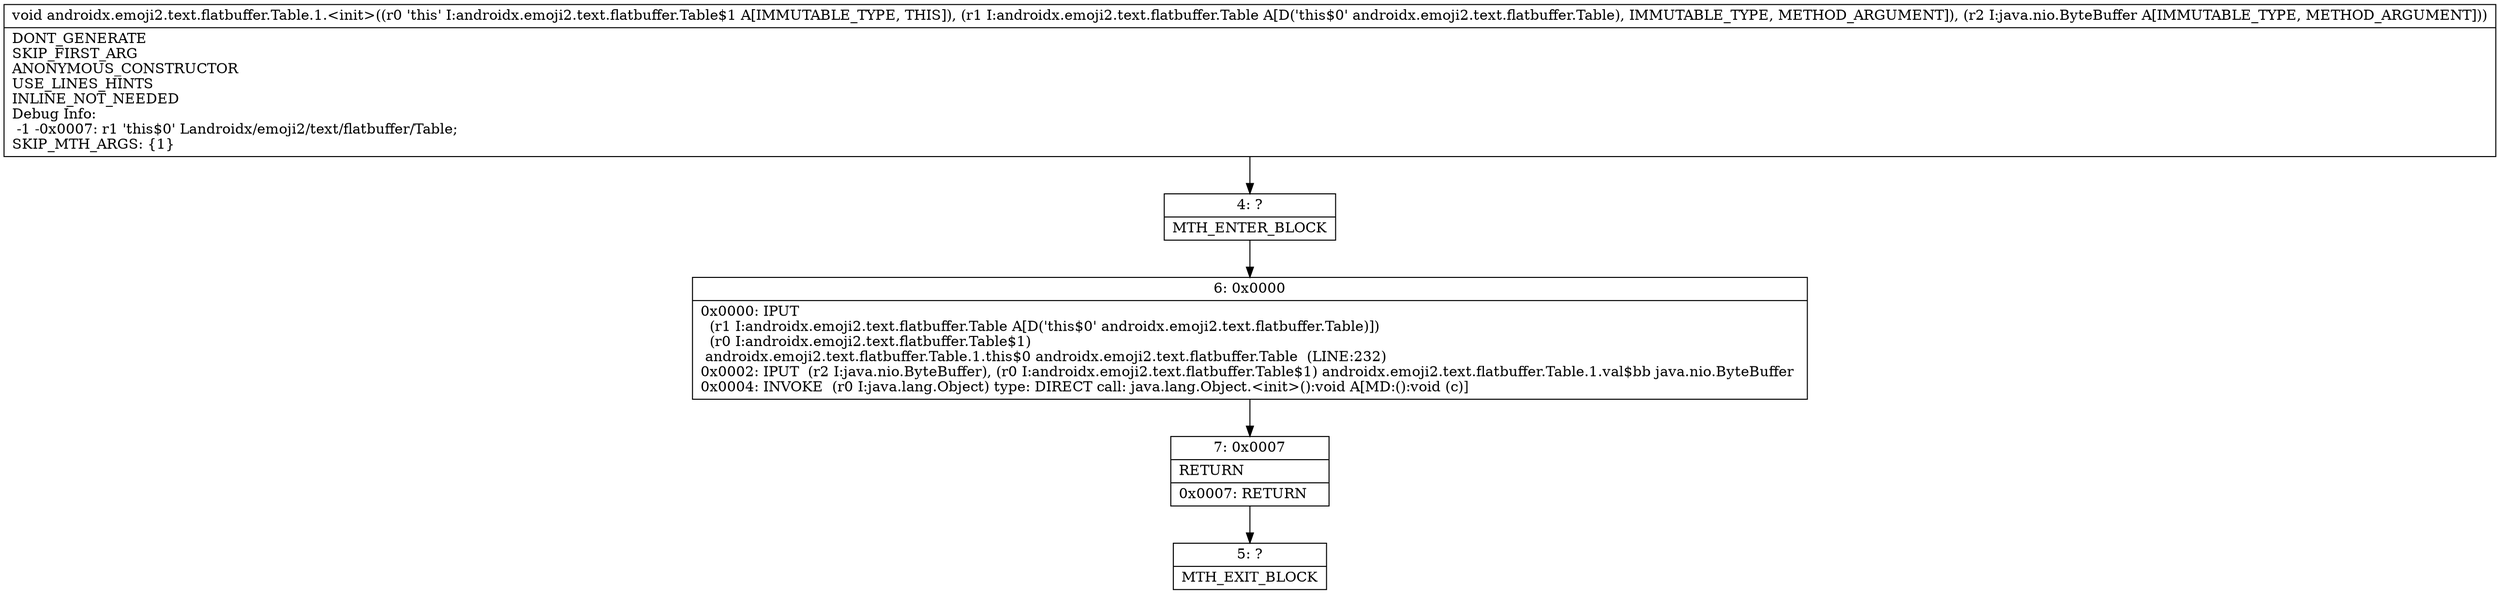 digraph "CFG forandroidx.emoji2.text.flatbuffer.Table.1.\<init\>(Landroidx\/emoji2\/text\/flatbuffer\/Table;Ljava\/nio\/ByteBuffer;)V" {
Node_4 [shape=record,label="{4\:\ ?|MTH_ENTER_BLOCK\l}"];
Node_6 [shape=record,label="{6\:\ 0x0000|0x0000: IPUT  \l  (r1 I:androidx.emoji2.text.flatbuffer.Table A[D('this$0' androidx.emoji2.text.flatbuffer.Table)])\l  (r0 I:androidx.emoji2.text.flatbuffer.Table$1)\l androidx.emoji2.text.flatbuffer.Table.1.this$0 androidx.emoji2.text.flatbuffer.Table  (LINE:232)\l0x0002: IPUT  (r2 I:java.nio.ByteBuffer), (r0 I:androidx.emoji2.text.flatbuffer.Table$1) androidx.emoji2.text.flatbuffer.Table.1.val$bb java.nio.ByteBuffer \l0x0004: INVOKE  (r0 I:java.lang.Object) type: DIRECT call: java.lang.Object.\<init\>():void A[MD:():void (c)]\l}"];
Node_7 [shape=record,label="{7\:\ 0x0007|RETURN\l|0x0007: RETURN   \l}"];
Node_5 [shape=record,label="{5\:\ ?|MTH_EXIT_BLOCK\l}"];
MethodNode[shape=record,label="{void androidx.emoji2.text.flatbuffer.Table.1.\<init\>((r0 'this' I:androidx.emoji2.text.flatbuffer.Table$1 A[IMMUTABLE_TYPE, THIS]), (r1 I:androidx.emoji2.text.flatbuffer.Table A[D('this$0' androidx.emoji2.text.flatbuffer.Table), IMMUTABLE_TYPE, METHOD_ARGUMENT]), (r2 I:java.nio.ByteBuffer A[IMMUTABLE_TYPE, METHOD_ARGUMENT]))  | DONT_GENERATE\lSKIP_FIRST_ARG\lANONYMOUS_CONSTRUCTOR\lUSE_LINES_HINTS\lINLINE_NOT_NEEDED\lDebug Info:\l  \-1 \-0x0007: r1 'this$0' Landroidx\/emoji2\/text\/flatbuffer\/Table;\lSKIP_MTH_ARGS: \{1\}\l}"];
MethodNode -> Node_4;Node_4 -> Node_6;
Node_6 -> Node_7;
Node_7 -> Node_5;
}

